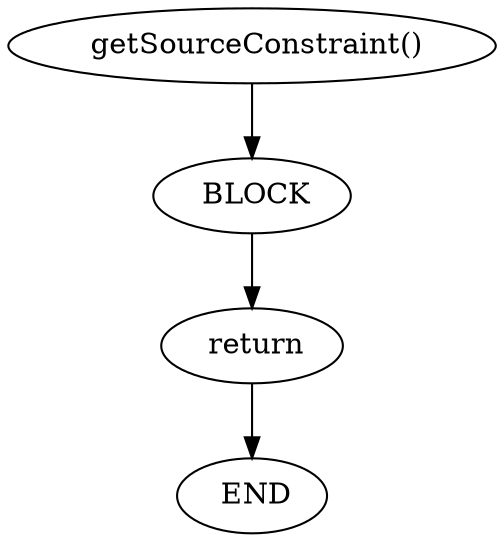 digraph testGraph {
953[label=" getSourceConstraint()"]
955[label="BLOCK"]
953 -> 955[color=black]
955[label=" BLOCK"]
956[label="return"]
955 -> 956[color=black]
956[label=" return"]
954[label="END"]
956 -> 954[color=black]
954[label=" END"]
}
